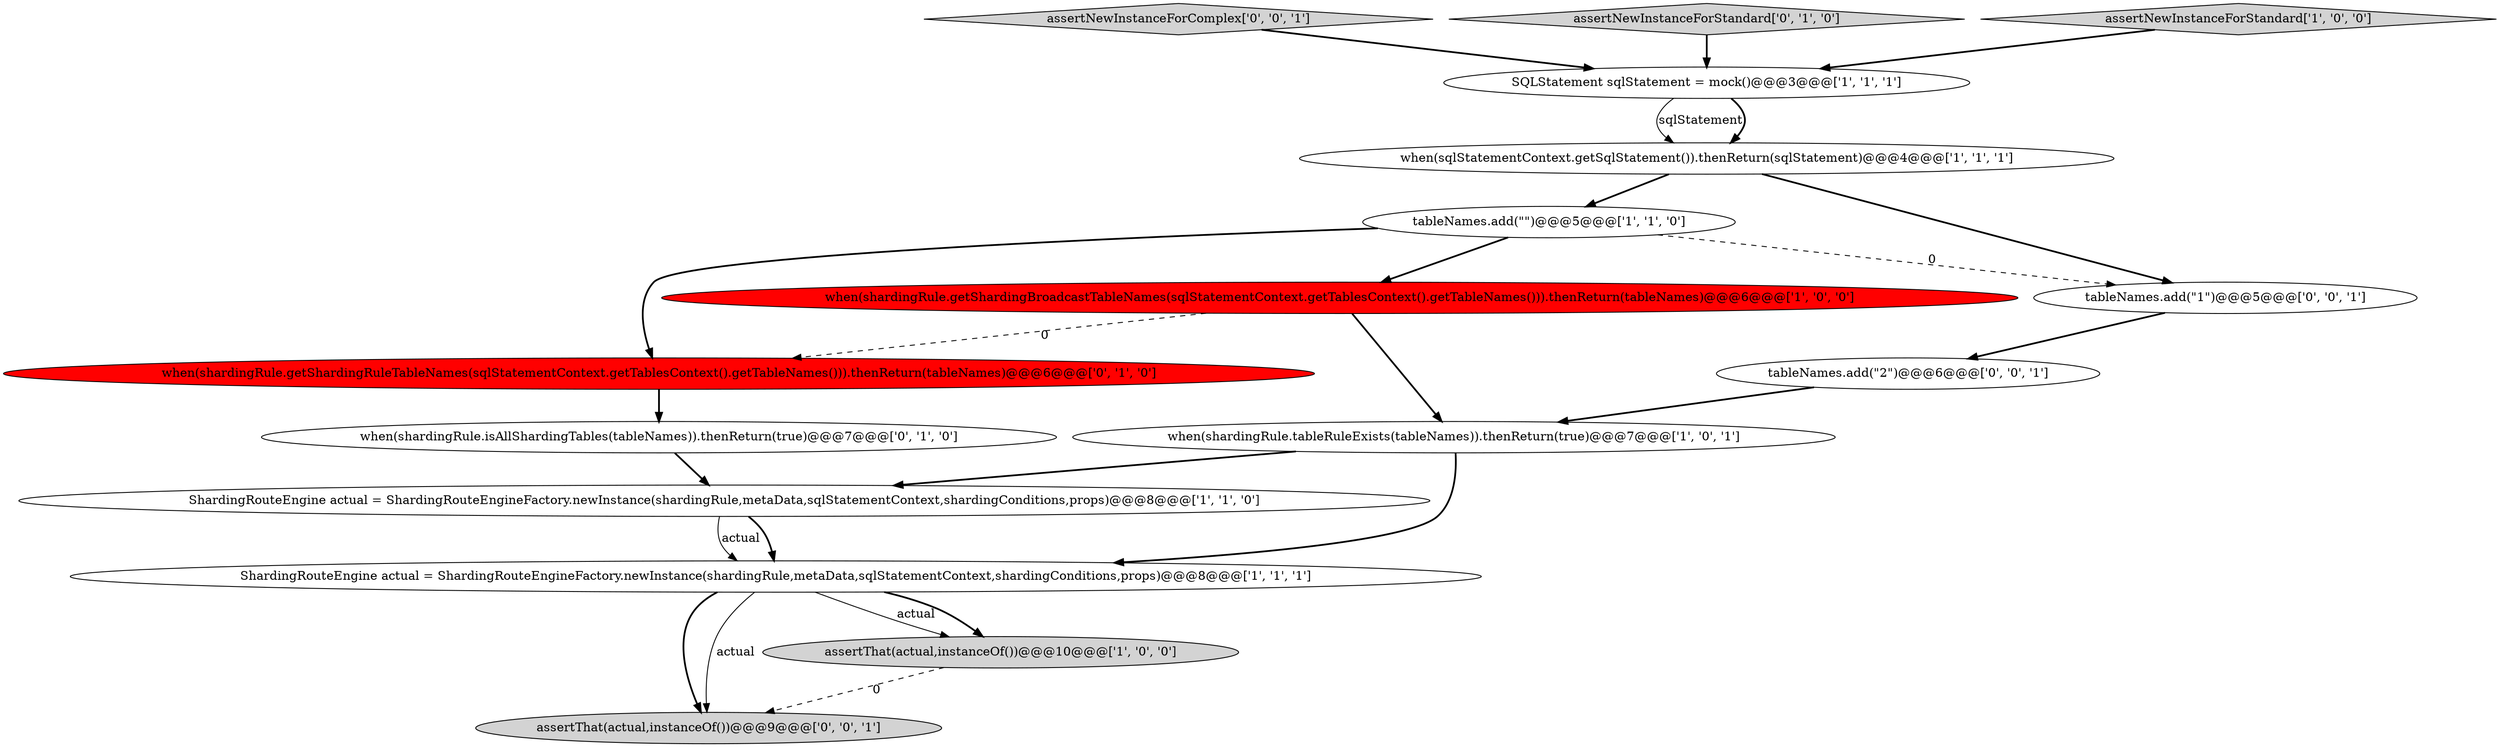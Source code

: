 digraph {
11 [style = filled, label = "when(shardingRule.getShardingRuleTableNames(sqlStatementContext.getTablesContext().getTableNames())).thenReturn(tableNames)@@@6@@@['0', '1', '0']", fillcolor = red, shape = ellipse image = "AAA1AAABBB2BBB"];
12 [style = filled, label = "assertNewInstanceForComplex['0', '0', '1']", fillcolor = lightgray, shape = diamond image = "AAA0AAABBB3BBB"];
14 [style = filled, label = "tableNames.add(\"1\")@@@5@@@['0', '0', '1']", fillcolor = white, shape = ellipse image = "AAA0AAABBB3BBB"];
4 [style = filled, label = "tableNames.add(\"\")@@@5@@@['1', '1', '0']", fillcolor = white, shape = ellipse image = "AAA0AAABBB1BBB"];
7 [style = filled, label = "when(sqlStatementContext.getSqlStatement()).thenReturn(sqlStatement)@@@4@@@['1', '1', '1']", fillcolor = white, shape = ellipse image = "AAA0AAABBB1BBB"];
13 [style = filled, label = "assertThat(actual,instanceOf())@@@9@@@['0', '0', '1']", fillcolor = lightgray, shape = ellipse image = "AAA0AAABBB3BBB"];
6 [style = filled, label = "when(shardingRule.getShardingBroadcastTableNames(sqlStatementContext.getTablesContext().getTableNames())).thenReturn(tableNames)@@@6@@@['1', '0', '0']", fillcolor = red, shape = ellipse image = "AAA1AAABBB1BBB"];
8 [style = filled, label = "ShardingRouteEngine actual = ShardingRouteEngineFactory.newInstance(shardingRule,metaData,sqlStatementContext,shardingConditions,props)@@@8@@@['1', '1', '0']", fillcolor = white, shape = ellipse image = "AAA0AAABBB1BBB"];
9 [style = filled, label = "assertNewInstanceForStandard['0', '1', '0']", fillcolor = lightgray, shape = diamond image = "AAA0AAABBB2BBB"];
15 [style = filled, label = "tableNames.add(\"2\")@@@6@@@['0', '0', '1']", fillcolor = white, shape = ellipse image = "AAA0AAABBB3BBB"];
0 [style = filled, label = "ShardingRouteEngine actual = ShardingRouteEngineFactory.newInstance(shardingRule,metaData,sqlStatementContext,shardingConditions,props)@@@8@@@['1', '1', '1']", fillcolor = white, shape = ellipse image = "AAA0AAABBB1BBB"];
10 [style = filled, label = "when(shardingRule.isAllShardingTables(tableNames)).thenReturn(true)@@@7@@@['0', '1', '0']", fillcolor = white, shape = ellipse image = "AAA0AAABBB2BBB"];
5 [style = filled, label = "when(shardingRule.tableRuleExists(tableNames)).thenReturn(true)@@@7@@@['1', '0', '1']", fillcolor = white, shape = ellipse image = "AAA0AAABBB1BBB"];
2 [style = filled, label = "assertNewInstanceForStandard['1', '0', '0']", fillcolor = lightgray, shape = diamond image = "AAA0AAABBB1BBB"];
1 [style = filled, label = "assertThat(actual,instanceOf())@@@10@@@['1', '0', '0']", fillcolor = lightgray, shape = ellipse image = "AAA0AAABBB1BBB"];
3 [style = filled, label = "SQLStatement sqlStatement = mock()@@@3@@@['1', '1', '1']", fillcolor = white, shape = ellipse image = "AAA0AAABBB1BBB"];
5->8 [style = bold, label=""];
0->13 [style = bold, label=""];
4->6 [style = bold, label=""];
2->3 [style = bold, label=""];
6->11 [style = dashed, label="0"];
0->1 [style = solid, label="actual"];
7->4 [style = bold, label=""];
15->5 [style = bold, label=""];
3->7 [style = solid, label="sqlStatement"];
7->14 [style = bold, label=""];
1->13 [style = dashed, label="0"];
8->0 [style = bold, label=""];
8->0 [style = solid, label="actual"];
6->5 [style = bold, label=""];
10->8 [style = bold, label=""];
5->0 [style = bold, label=""];
3->7 [style = bold, label=""];
0->13 [style = solid, label="actual"];
11->10 [style = bold, label=""];
0->1 [style = bold, label=""];
9->3 [style = bold, label=""];
14->15 [style = bold, label=""];
4->14 [style = dashed, label="0"];
12->3 [style = bold, label=""];
4->11 [style = bold, label=""];
}
